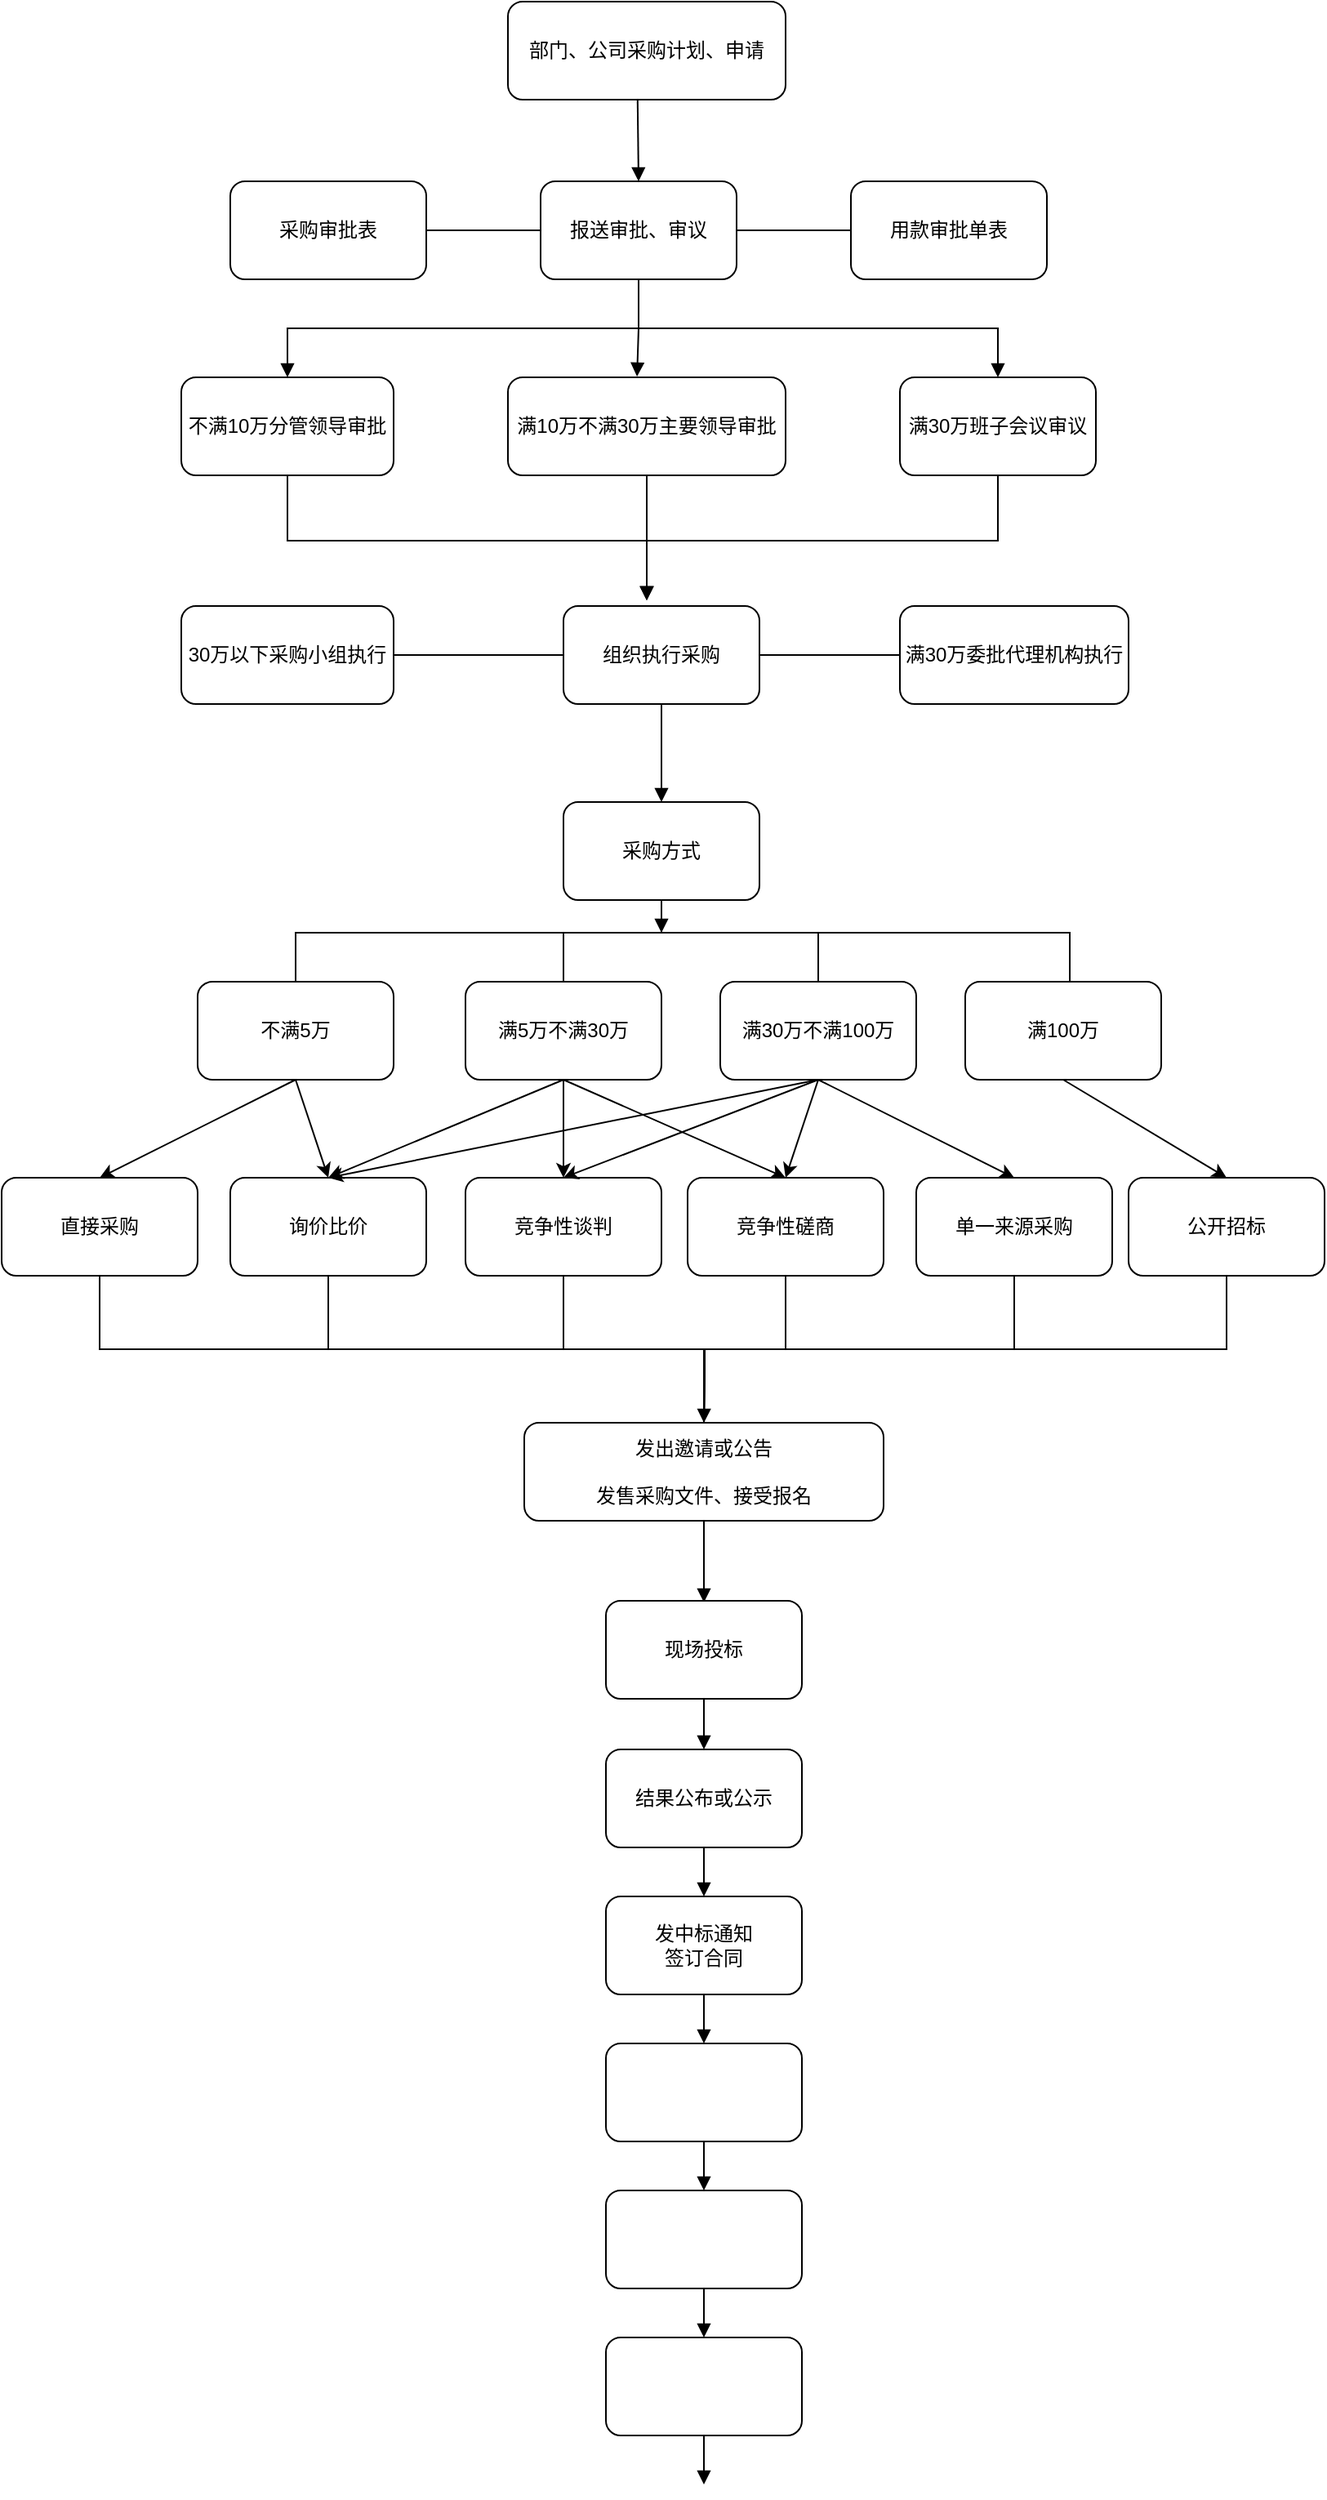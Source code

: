 <mxfile version="20.5.3" type="github">
  <diagram id="T3blW-LhDLURtOs-l3T_" name="第 1 页">
    <mxGraphModel dx="1426" dy="826" grid="1" gridSize="10" guides="1" tooltips="1" connect="1" arrows="1" fold="1" page="1" pageScale="1" pageWidth="827" pageHeight="1169" math="0" shadow="0">
      <root>
        <mxCell id="0" />
        <mxCell id="1" parent="0" />
        <mxCell id="5AFHOJudG9bfwEePMLhu-1" value="部门、公司采购计划、申请" style="rounded=1;whiteSpace=wrap;html=1;" vertex="1" parent="1">
          <mxGeometry x="320" y="130" width="170" height="60" as="geometry" />
        </mxCell>
        <mxCell id="5AFHOJudG9bfwEePMLhu-2" value="" style="endArrow=block;html=1;rounded=0;exitX=0.467;exitY=1;exitDx=0;exitDy=0;exitPerimeter=0;entryX=0.5;entryY=0;entryDx=0;entryDy=0;endFill=1;" edge="1" parent="1" source="5AFHOJudG9bfwEePMLhu-1" target="5AFHOJudG9bfwEePMLhu-4">
          <mxGeometry width="50" height="50" relative="1" as="geometry">
            <mxPoint x="400" y="200" as="sourcePoint" />
            <mxPoint x="400.033" y="210" as="targetPoint" />
          </mxGeometry>
        </mxCell>
        <mxCell id="5AFHOJudG9bfwEePMLhu-10" style="edgeStyle=orthogonalEdgeStyle;rounded=0;orthogonalLoop=1;jettySize=auto;html=1;exitX=1;exitY=0.5;exitDx=0;exitDy=0;entryX=0;entryY=0.5;entryDx=0;entryDy=0;endArrow=none;endFill=0;" edge="1" parent="1" source="5AFHOJudG9bfwEePMLhu-4" target="5AFHOJudG9bfwEePMLhu-6">
          <mxGeometry relative="1" as="geometry" />
        </mxCell>
        <mxCell id="5AFHOJudG9bfwEePMLhu-15" style="edgeStyle=orthogonalEdgeStyle;rounded=0;orthogonalLoop=1;jettySize=auto;html=1;exitX=0.5;exitY=1;exitDx=0;exitDy=0;entryX=0.5;entryY=0;entryDx=0;entryDy=0;endArrow=block;endFill=1;" edge="1" parent="1" source="5AFHOJudG9bfwEePMLhu-4" target="5AFHOJudG9bfwEePMLhu-12">
          <mxGeometry relative="1" as="geometry" />
        </mxCell>
        <mxCell id="5AFHOJudG9bfwEePMLhu-16" style="edgeStyle=orthogonalEdgeStyle;rounded=0;orthogonalLoop=1;jettySize=auto;html=1;exitX=0.5;exitY=1;exitDx=0;exitDy=0;entryX=0.465;entryY=-0.008;entryDx=0;entryDy=0;entryPerimeter=0;endArrow=block;endFill=1;" edge="1" parent="1" source="5AFHOJudG9bfwEePMLhu-4" target="5AFHOJudG9bfwEePMLhu-11">
          <mxGeometry relative="1" as="geometry" />
        </mxCell>
        <mxCell id="5AFHOJudG9bfwEePMLhu-17" style="edgeStyle=orthogonalEdgeStyle;rounded=0;orthogonalLoop=1;jettySize=auto;html=1;exitX=0.5;exitY=1;exitDx=0;exitDy=0;entryX=0.5;entryY=0;entryDx=0;entryDy=0;endArrow=block;endFill=1;" edge="1" parent="1" source="5AFHOJudG9bfwEePMLhu-4" target="5AFHOJudG9bfwEePMLhu-13">
          <mxGeometry relative="1" as="geometry" />
        </mxCell>
        <mxCell id="5AFHOJudG9bfwEePMLhu-4" value="报送审批、审议" style="rounded=1;whiteSpace=wrap;html=1;" vertex="1" parent="1">
          <mxGeometry x="340" y="240" width="120" height="60" as="geometry" />
        </mxCell>
        <mxCell id="5AFHOJudG9bfwEePMLhu-9" style="edgeStyle=orthogonalEdgeStyle;rounded=0;orthogonalLoop=1;jettySize=auto;html=1;exitX=1;exitY=0.5;exitDx=0;exitDy=0;entryX=0;entryY=0.5;entryDx=0;entryDy=0;endArrow=none;endFill=0;" edge="1" parent="1" source="5AFHOJudG9bfwEePMLhu-5" target="5AFHOJudG9bfwEePMLhu-4">
          <mxGeometry relative="1" as="geometry" />
        </mxCell>
        <mxCell id="5AFHOJudG9bfwEePMLhu-5" value="采购审批表" style="rounded=1;whiteSpace=wrap;html=1;" vertex="1" parent="1">
          <mxGeometry x="150" y="240" width="120" height="60" as="geometry" />
        </mxCell>
        <mxCell id="5AFHOJudG9bfwEePMLhu-6" value="用款审批单表" style="rounded=1;whiteSpace=wrap;html=1;" vertex="1" parent="1">
          <mxGeometry x="530" y="240" width="120" height="60" as="geometry" />
        </mxCell>
        <mxCell id="5AFHOJudG9bfwEePMLhu-22" style="edgeStyle=orthogonalEdgeStyle;rounded=0;orthogonalLoop=1;jettySize=auto;html=1;exitX=0.5;exitY=1;exitDx=0;exitDy=0;entryX=0.425;entryY=-0.058;entryDx=0;entryDy=0;entryPerimeter=0;endArrow=block;endFill=1;" edge="1" parent="1" source="5AFHOJudG9bfwEePMLhu-11" target="5AFHOJudG9bfwEePMLhu-18">
          <mxGeometry relative="1" as="geometry" />
        </mxCell>
        <mxCell id="5AFHOJudG9bfwEePMLhu-11" value="满10万不满30万主要领导审批" style="rounded=1;whiteSpace=wrap;html=1;" vertex="1" parent="1">
          <mxGeometry x="320" y="360" width="170" height="60" as="geometry" />
        </mxCell>
        <mxCell id="5AFHOJudG9bfwEePMLhu-23" style="edgeStyle=orthogonalEdgeStyle;rounded=0;orthogonalLoop=1;jettySize=auto;html=1;exitX=0.5;exitY=1;exitDx=0;exitDy=0;entryX=0.425;entryY=-0.058;entryDx=0;entryDy=0;entryPerimeter=0;endArrow=block;endFill=1;" edge="1" parent="1" source="5AFHOJudG9bfwEePMLhu-12" target="5AFHOJudG9bfwEePMLhu-18">
          <mxGeometry relative="1" as="geometry" />
        </mxCell>
        <mxCell id="5AFHOJudG9bfwEePMLhu-12" value="不满10万分管领导审批" style="rounded=1;whiteSpace=wrap;html=1;" vertex="1" parent="1">
          <mxGeometry x="120" y="360" width="130" height="60" as="geometry" />
        </mxCell>
        <mxCell id="5AFHOJudG9bfwEePMLhu-24" style="edgeStyle=orthogonalEdgeStyle;rounded=0;orthogonalLoop=1;jettySize=auto;html=1;exitX=0.5;exitY=1;exitDx=0;exitDy=0;entryX=0.425;entryY=-0.058;entryDx=0;entryDy=0;entryPerimeter=0;endArrow=block;endFill=1;" edge="1" parent="1" source="5AFHOJudG9bfwEePMLhu-13" target="5AFHOJudG9bfwEePMLhu-18">
          <mxGeometry relative="1" as="geometry" />
        </mxCell>
        <mxCell id="5AFHOJudG9bfwEePMLhu-13" value="满30万班子会议审议" style="rounded=1;whiteSpace=wrap;html=1;" vertex="1" parent="1">
          <mxGeometry x="560" y="360" width="120" height="60" as="geometry" />
        </mxCell>
        <mxCell id="5AFHOJudG9bfwEePMLhu-28" style="edgeStyle=orthogonalEdgeStyle;rounded=0;orthogonalLoop=1;jettySize=auto;html=1;exitX=1;exitY=0.5;exitDx=0;exitDy=0;entryX=0;entryY=0.5;entryDx=0;entryDy=0;endArrow=none;endFill=0;" edge="1" parent="1" source="5AFHOJudG9bfwEePMLhu-18" target="5AFHOJudG9bfwEePMLhu-20">
          <mxGeometry relative="1" as="geometry" />
        </mxCell>
        <mxCell id="5AFHOJudG9bfwEePMLhu-30" style="edgeStyle=orthogonalEdgeStyle;rounded=0;orthogonalLoop=1;jettySize=auto;html=1;exitX=0.5;exitY=1;exitDx=0;exitDy=0;endArrow=block;endFill=1;" edge="1" parent="1" source="5AFHOJudG9bfwEePMLhu-18" target="5AFHOJudG9bfwEePMLhu-29">
          <mxGeometry relative="1" as="geometry" />
        </mxCell>
        <mxCell id="5AFHOJudG9bfwEePMLhu-18" value="组织执行采购" style="rounded=1;whiteSpace=wrap;html=1;" vertex="1" parent="1">
          <mxGeometry x="354" y="500" width="120" height="60" as="geometry" />
        </mxCell>
        <mxCell id="5AFHOJudG9bfwEePMLhu-27" style="edgeStyle=orthogonalEdgeStyle;rounded=0;orthogonalLoop=1;jettySize=auto;html=1;exitX=1;exitY=0.5;exitDx=0;exitDy=0;entryX=0;entryY=0.5;entryDx=0;entryDy=0;endArrow=none;endFill=0;" edge="1" parent="1" source="5AFHOJudG9bfwEePMLhu-19" target="5AFHOJudG9bfwEePMLhu-18">
          <mxGeometry relative="1" as="geometry" />
        </mxCell>
        <mxCell id="5AFHOJudG9bfwEePMLhu-19" value="30万以下采购小组执行" style="rounded=1;whiteSpace=wrap;html=1;" vertex="1" parent="1">
          <mxGeometry x="120" y="500" width="130" height="60" as="geometry" />
        </mxCell>
        <mxCell id="5AFHOJudG9bfwEePMLhu-20" value="满30万委批代理机构执行" style="rounded=1;whiteSpace=wrap;html=1;" vertex="1" parent="1">
          <mxGeometry x="560" y="500" width="140" height="60" as="geometry" />
        </mxCell>
        <mxCell id="5AFHOJudG9bfwEePMLhu-35" style="edgeStyle=orthogonalEdgeStyle;rounded=0;orthogonalLoop=1;jettySize=auto;html=1;exitX=0.5;exitY=1;exitDx=0;exitDy=0;endArrow=block;endFill=1;" edge="1" parent="1" source="5AFHOJudG9bfwEePMLhu-29">
          <mxGeometry relative="1" as="geometry">
            <mxPoint x="414" y="700" as="targetPoint" />
          </mxGeometry>
        </mxCell>
        <mxCell id="5AFHOJudG9bfwEePMLhu-29" value="采购方式" style="rounded=1;whiteSpace=wrap;html=1;" vertex="1" parent="1">
          <mxGeometry x="354" y="620" width="120" height="60" as="geometry" />
        </mxCell>
        <mxCell id="5AFHOJudG9bfwEePMLhu-36" style="edgeStyle=orthogonalEdgeStyle;rounded=0;orthogonalLoop=1;jettySize=auto;html=1;exitX=0.5;exitY=0;exitDx=0;exitDy=0;endArrow=none;endFill=0;entryX=0.5;entryY=1;entryDx=0;entryDy=0;" edge="1" parent="1" source="5AFHOJudG9bfwEePMLhu-31" target="5AFHOJudG9bfwEePMLhu-29">
          <mxGeometry relative="1" as="geometry">
            <mxPoint x="420" y="680" as="targetPoint" />
            <Array as="points">
              <mxPoint x="190" y="700" />
              <mxPoint x="414" y="700" />
            </Array>
          </mxGeometry>
        </mxCell>
        <mxCell id="5AFHOJudG9bfwEePMLhu-31" value="不满5万" style="rounded=1;whiteSpace=wrap;html=1;" vertex="1" parent="1">
          <mxGeometry x="130" y="730" width="120" height="60" as="geometry" />
        </mxCell>
        <mxCell id="5AFHOJudG9bfwEePMLhu-37" style="edgeStyle=orthogonalEdgeStyle;rounded=0;orthogonalLoop=1;jettySize=auto;html=1;exitX=0.5;exitY=0;exitDx=0;exitDy=0;endArrow=none;endFill=0;" edge="1" parent="1" source="5AFHOJudG9bfwEePMLhu-32">
          <mxGeometry relative="1" as="geometry">
            <mxPoint x="420" y="700" as="targetPoint" />
            <Array as="points">
              <mxPoint x="354" y="700" />
            </Array>
          </mxGeometry>
        </mxCell>
        <mxCell id="5AFHOJudG9bfwEePMLhu-32" value="满5万不满30万" style="rounded=1;whiteSpace=wrap;html=1;" vertex="1" parent="1">
          <mxGeometry x="294" y="730" width="120" height="60" as="geometry" />
        </mxCell>
        <mxCell id="5AFHOJudG9bfwEePMLhu-39" style="edgeStyle=orthogonalEdgeStyle;rounded=0;orthogonalLoop=1;jettySize=auto;html=1;exitX=0.5;exitY=0;exitDx=0;exitDy=0;endArrow=none;endFill=0;entryX=0.5;entryY=1;entryDx=0;entryDy=0;" edge="1" parent="1" source="5AFHOJudG9bfwEePMLhu-33" target="5AFHOJudG9bfwEePMLhu-29">
          <mxGeometry relative="1" as="geometry">
            <mxPoint x="420" y="690" as="targetPoint" />
            <Array as="points">
              <mxPoint x="510" y="700" />
              <mxPoint x="414" y="700" />
            </Array>
          </mxGeometry>
        </mxCell>
        <mxCell id="5AFHOJudG9bfwEePMLhu-33" value="满30万不满100万" style="rounded=1;whiteSpace=wrap;html=1;" vertex="1" parent="1">
          <mxGeometry x="450" y="730" width="120" height="60" as="geometry" />
        </mxCell>
        <mxCell id="5AFHOJudG9bfwEePMLhu-40" style="edgeStyle=orthogonalEdgeStyle;rounded=0;orthogonalLoop=1;jettySize=auto;html=1;exitX=0.5;exitY=0;exitDx=0;exitDy=0;endArrow=none;endFill=0;" edge="1" parent="1">
          <mxGeometry relative="1" as="geometry">
            <mxPoint x="414" y="680" as="targetPoint" />
            <mxPoint x="664" y="730" as="sourcePoint" />
            <Array as="points">
              <mxPoint x="664" y="700" />
              <mxPoint x="414" y="700" />
            </Array>
          </mxGeometry>
        </mxCell>
        <mxCell id="5AFHOJudG9bfwEePMLhu-34" value="满100万" style="rounded=1;whiteSpace=wrap;html=1;" vertex="1" parent="1">
          <mxGeometry x="600" y="730" width="120" height="60" as="geometry" />
        </mxCell>
        <mxCell id="5AFHOJudG9bfwEePMLhu-49" style="edgeStyle=orthogonalEdgeStyle;rounded=0;orthogonalLoop=1;jettySize=auto;html=1;exitX=0.5;exitY=1;exitDx=0;exitDy=0;endArrow=none;endFill=0;" edge="1" parent="1" source="5AFHOJudG9bfwEePMLhu-42" target="5AFHOJudG9bfwEePMLhu-48">
          <mxGeometry relative="1" as="geometry" />
        </mxCell>
        <mxCell id="5AFHOJudG9bfwEePMLhu-42" value="直接采购" style="rounded=1;whiteSpace=wrap;html=1;" vertex="1" parent="1">
          <mxGeometry x="10" y="850" width="120" height="60" as="geometry" />
        </mxCell>
        <mxCell id="5AFHOJudG9bfwEePMLhu-50" style="edgeStyle=orthogonalEdgeStyle;rounded=0;orthogonalLoop=1;jettySize=auto;html=1;exitX=0.5;exitY=1;exitDx=0;exitDy=0;endArrow=none;endFill=0;" edge="1" parent="1" source="5AFHOJudG9bfwEePMLhu-43">
          <mxGeometry relative="1" as="geometry">
            <mxPoint x="440" y="1000" as="targetPoint" />
          </mxGeometry>
        </mxCell>
        <mxCell id="5AFHOJudG9bfwEePMLhu-43" value="询价比价" style="rounded=1;whiteSpace=wrap;html=1;" vertex="1" parent="1">
          <mxGeometry x="150" y="850" width="120" height="60" as="geometry" />
        </mxCell>
        <mxCell id="5AFHOJudG9bfwEePMLhu-51" style="edgeStyle=orthogonalEdgeStyle;rounded=0;orthogonalLoop=1;jettySize=auto;html=1;exitX=0.5;exitY=1;exitDx=0;exitDy=0;endArrow=none;endFill=0;" edge="1" parent="1" source="5AFHOJudG9bfwEePMLhu-44">
          <mxGeometry relative="1" as="geometry">
            <mxPoint x="440" y="1000" as="targetPoint" />
          </mxGeometry>
        </mxCell>
        <mxCell id="5AFHOJudG9bfwEePMLhu-44" value="竞争性谈判" style="rounded=1;whiteSpace=wrap;html=1;" vertex="1" parent="1">
          <mxGeometry x="294" y="850" width="120" height="60" as="geometry" />
        </mxCell>
        <mxCell id="5AFHOJudG9bfwEePMLhu-52" style="edgeStyle=orthogonalEdgeStyle;rounded=0;orthogonalLoop=1;jettySize=auto;html=1;exitX=0.5;exitY=1;exitDx=0;exitDy=0;entryX=0.5;entryY=0;entryDx=0;entryDy=0;endArrow=none;endFill=0;" edge="1" parent="1" source="5AFHOJudG9bfwEePMLhu-45" target="5AFHOJudG9bfwEePMLhu-48">
          <mxGeometry relative="1" as="geometry" />
        </mxCell>
        <mxCell id="5AFHOJudG9bfwEePMLhu-45" value="竞争性磋商" style="rounded=1;whiteSpace=wrap;html=1;" vertex="1" parent="1">
          <mxGeometry x="430" y="850" width="120" height="60" as="geometry" />
        </mxCell>
        <mxCell id="5AFHOJudG9bfwEePMLhu-53" style="edgeStyle=orthogonalEdgeStyle;rounded=0;orthogonalLoop=1;jettySize=auto;html=1;exitX=0.5;exitY=1;exitDx=0;exitDy=0;endArrow=none;endFill=0;" edge="1" parent="1" source="5AFHOJudG9bfwEePMLhu-46">
          <mxGeometry relative="1" as="geometry">
            <mxPoint x="440" y="1000" as="targetPoint" />
          </mxGeometry>
        </mxCell>
        <mxCell id="5AFHOJudG9bfwEePMLhu-46" value="单一来源采购" style="rounded=1;whiteSpace=wrap;html=1;" vertex="1" parent="1">
          <mxGeometry x="570" y="850" width="120" height="60" as="geometry" />
        </mxCell>
        <mxCell id="5AFHOJudG9bfwEePMLhu-54" style="edgeStyle=orthogonalEdgeStyle;rounded=0;orthogonalLoop=1;jettySize=auto;html=1;exitX=0.5;exitY=1;exitDx=0;exitDy=0;endArrow=block;endFill=1;" edge="1" parent="1" source="5AFHOJudG9bfwEePMLhu-47">
          <mxGeometry relative="1" as="geometry">
            <mxPoint x="440" y="1000" as="targetPoint" />
          </mxGeometry>
        </mxCell>
        <mxCell id="5AFHOJudG9bfwEePMLhu-47" value="公开招标" style="rounded=1;whiteSpace=wrap;html=1;" vertex="1" parent="1">
          <mxGeometry x="700" y="850" width="120" height="60" as="geometry" />
        </mxCell>
        <mxCell id="5AFHOJudG9bfwEePMLhu-72" style="edgeStyle=orthogonalEdgeStyle;rounded=0;orthogonalLoop=1;jettySize=auto;html=1;exitX=0.5;exitY=1;exitDx=0;exitDy=0;endArrow=block;endFill=1;" edge="1" parent="1" source="5AFHOJudG9bfwEePMLhu-48">
          <mxGeometry relative="1" as="geometry">
            <mxPoint x="440" y="1110" as="targetPoint" />
          </mxGeometry>
        </mxCell>
        <mxCell id="5AFHOJudG9bfwEePMLhu-48" value="发出邀请或公告&lt;br&gt;&lt;br&gt;发售采购文件、接受报名" style="rounded=1;whiteSpace=wrap;html=1;" vertex="1" parent="1">
          <mxGeometry x="330" y="1000" width="220" height="60" as="geometry" />
        </mxCell>
        <mxCell id="5AFHOJudG9bfwEePMLhu-62" value="" style="endArrow=classic;html=1;rounded=0;entryX=0.5;entryY=0;entryDx=0;entryDy=0;exitX=0.5;exitY=1;exitDx=0;exitDy=0;" edge="1" parent="1" source="5AFHOJudG9bfwEePMLhu-31" target="5AFHOJudG9bfwEePMLhu-42">
          <mxGeometry width="50" height="50" relative="1" as="geometry">
            <mxPoint x="260" y="730" as="sourcePoint" />
            <mxPoint x="310" y="680" as="targetPoint" />
          </mxGeometry>
        </mxCell>
        <mxCell id="5AFHOJudG9bfwEePMLhu-63" value="" style="endArrow=classic;html=1;rounded=0;entryX=0.5;entryY=0;entryDx=0;entryDy=0;exitX=0.5;exitY=1;exitDx=0;exitDy=0;" edge="1" parent="1" source="5AFHOJudG9bfwEePMLhu-31" target="5AFHOJudG9bfwEePMLhu-43">
          <mxGeometry width="50" height="50" relative="1" as="geometry">
            <mxPoint x="260" y="730" as="sourcePoint" />
            <mxPoint x="310" y="680" as="targetPoint" />
          </mxGeometry>
        </mxCell>
        <mxCell id="5AFHOJudG9bfwEePMLhu-64" value="" style="endArrow=classic;html=1;rounded=0;entryX=0.5;entryY=0;entryDx=0;entryDy=0;exitX=0.5;exitY=1;exitDx=0;exitDy=0;" edge="1" parent="1" source="5AFHOJudG9bfwEePMLhu-32" target="5AFHOJudG9bfwEePMLhu-43">
          <mxGeometry width="50" height="50" relative="1" as="geometry">
            <mxPoint x="260" y="730" as="sourcePoint" />
            <mxPoint x="310" y="680" as="targetPoint" />
          </mxGeometry>
        </mxCell>
        <mxCell id="5AFHOJudG9bfwEePMLhu-65" value="" style="endArrow=classic;html=1;rounded=0;entryX=0.5;entryY=0;entryDx=0;entryDy=0;exitX=0.5;exitY=1;exitDx=0;exitDy=0;" edge="1" parent="1" source="5AFHOJudG9bfwEePMLhu-32" target="5AFHOJudG9bfwEePMLhu-44">
          <mxGeometry width="50" height="50" relative="1" as="geometry">
            <mxPoint x="260" y="730" as="sourcePoint" />
            <mxPoint x="310" y="680" as="targetPoint" />
          </mxGeometry>
        </mxCell>
        <mxCell id="5AFHOJudG9bfwEePMLhu-66" value="" style="endArrow=classic;html=1;rounded=0;entryX=0.5;entryY=0;entryDx=0;entryDy=0;exitX=0.5;exitY=1;exitDx=0;exitDy=0;" edge="1" parent="1" source="5AFHOJudG9bfwEePMLhu-32" target="5AFHOJudG9bfwEePMLhu-45">
          <mxGeometry width="50" height="50" relative="1" as="geometry">
            <mxPoint x="260" y="730" as="sourcePoint" />
            <mxPoint x="310" y="680" as="targetPoint" />
          </mxGeometry>
        </mxCell>
        <mxCell id="5AFHOJudG9bfwEePMLhu-67" value="" style="endArrow=classic;html=1;rounded=0;exitX=0.5;exitY=1;exitDx=0;exitDy=0;" edge="1" parent="1" source="5AFHOJudG9bfwEePMLhu-33">
          <mxGeometry width="50" height="50" relative="1" as="geometry">
            <mxPoint x="260" y="730" as="sourcePoint" />
            <mxPoint x="210" y="850" as="targetPoint" />
          </mxGeometry>
        </mxCell>
        <mxCell id="5AFHOJudG9bfwEePMLhu-68" value="" style="endArrow=classic;html=1;rounded=0;entryX=0.5;entryY=0;entryDx=0;entryDy=0;exitX=0.5;exitY=1;exitDx=0;exitDy=0;" edge="1" parent="1" source="5AFHOJudG9bfwEePMLhu-33" target="5AFHOJudG9bfwEePMLhu-44">
          <mxGeometry width="50" height="50" relative="1" as="geometry">
            <mxPoint x="260" y="730" as="sourcePoint" />
            <mxPoint x="310" y="680" as="targetPoint" />
          </mxGeometry>
        </mxCell>
        <mxCell id="5AFHOJudG9bfwEePMLhu-69" value="" style="endArrow=classic;html=1;rounded=0;entryX=0.5;entryY=0;entryDx=0;entryDy=0;exitX=0.5;exitY=1;exitDx=0;exitDy=0;" edge="1" parent="1" source="5AFHOJudG9bfwEePMLhu-33" target="5AFHOJudG9bfwEePMLhu-45">
          <mxGeometry width="50" height="50" relative="1" as="geometry">
            <mxPoint x="260" y="730" as="sourcePoint" />
            <mxPoint x="310" y="680" as="targetPoint" />
          </mxGeometry>
        </mxCell>
        <mxCell id="5AFHOJudG9bfwEePMLhu-70" value="" style="endArrow=classic;html=1;rounded=0;entryX=0.5;entryY=0;entryDx=0;entryDy=0;exitX=0.5;exitY=1;exitDx=0;exitDy=0;" edge="1" parent="1" source="5AFHOJudG9bfwEePMLhu-33" target="5AFHOJudG9bfwEePMLhu-46">
          <mxGeometry width="50" height="50" relative="1" as="geometry">
            <mxPoint x="260" y="730" as="sourcePoint" />
            <mxPoint x="310" y="680" as="targetPoint" />
          </mxGeometry>
        </mxCell>
        <mxCell id="5AFHOJudG9bfwEePMLhu-71" value="" style="endArrow=classic;html=1;rounded=0;entryX=0.5;entryY=0;entryDx=0;entryDy=0;exitX=0.5;exitY=1;exitDx=0;exitDy=0;" edge="1" parent="1" source="5AFHOJudG9bfwEePMLhu-34" target="5AFHOJudG9bfwEePMLhu-47">
          <mxGeometry width="50" height="50" relative="1" as="geometry">
            <mxPoint x="260" y="730" as="sourcePoint" />
            <mxPoint x="310" y="680" as="targetPoint" />
          </mxGeometry>
        </mxCell>
        <mxCell id="5AFHOJudG9bfwEePMLhu-74" style="edgeStyle=orthogonalEdgeStyle;rounded=0;orthogonalLoop=1;jettySize=auto;html=1;exitX=0.5;exitY=1;exitDx=0;exitDy=0;endArrow=block;endFill=1;" edge="1" parent="1" source="5AFHOJudG9bfwEePMLhu-73">
          <mxGeometry relative="1" as="geometry">
            <mxPoint x="440" y="1200" as="targetPoint" />
          </mxGeometry>
        </mxCell>
        <mxCell id="5AFHOJudG9bfwEePMLhu-73" value="现场投标" style="rounded=1;whiteSpace=wrap;html=1;" vertex="1" parent="1">
          <mxGeometry x="380" y="1109" width="120" height="60" as="geometry" />
        </mxCell>
        <mxCell id="5AFHOJudG9bfwEePMLhu-76" style="edgeStyle=orthogonalEdgeStyle;rounded=0;orthogonalLoop=1;jettySize=auto;html=1;exitX=0.5;exitY=1;exitDx=0;exitDy=0;endArrow=block;endFill=1;" edge="1" parent="1" source="5AFHOJudG9bfwEePMLhu-75">
          <mxGeometry relative="1" as="geometry">
            <mxPoint x="440" y="1290" as="targetPoint" />
          </mxGeometry>
        </mxCell>
        <mxCell id="5AFHOJudG9bfwEePMLhu-75" value="结果公布或公示" style="rounded=1;whiteSpace=wrap;html=1;" vertex="1" parent="1">
          <mxGeometry x="380" y="1200" width="120" height="60" as="geometry" />
        </mxCell>
        <mxCell id="5AFHOJudG9bfwEePMLhu-77" style="edgeStyle=orthogonalEdgeStyle;rounded=0;orthogonalLoop=1;jettySize=auto;html=1;exitX=0.5;exitY=1;exitDx=0;exitDy=0;endArrow=block;endFill=1;" edge="1" parent="1" source="5AFHOJudG9bfwEePMLhu-78">
          <mxGeometry relative="1" as="geometry">
            <mxPoint x="440" y="1380" as="targetPoint" />
          </mxGeometry>
        </mxCell>
        <mxCell id="5AFHOJudG9bfwEePMLhu-78" value="发中标通知&lt;br&gt;签订合同" style="rounded=1;whiteSpace=wrap;html=1;" vertex="1" parent="1">
          <mxGeometry x="380" y="1290" width="120" height="60" as="geometry" />
        </mxCell>
        <mxCell id="5AFHOJudG9bfwEePMLhu-79" style="edgeStyle=orthogonalEdgeStyle;rounded=0;orthogonalLoop=1;jettySize=auto;html=1;exitX=0.5;exitY=1;exitDx=0;exitDy=0;endArrow=block;endFill=1;" edge="1" parent="1" source="5AFHOJudG9bfwEePMLhu-80">
          <mxGeometry relative="1" as="geometry">
            <mxPoint x="440" y="1470" as="targetPoint" />
          </mxGeometry>
        </mxCell>
        <mxCell id="5AFHOJudG9bfwEePMLhu-80" value="" style="rounded=1;whiteSpace=wrap;html=1;" vertex="1" parent="1">
          <mxGeometry x="380" y="1380" width="120" height="60" as="geometry" />
        </mxCell>
        <mxCell id="5AFHOJudG9bfwEePMLhu-81" style="edgeStyle=orthogonalEdgeStyle;rounded=0;orthogonalLoop=1;jettySize=auto;html=1;exitX=0.5;exitY=1;exitDx=0;exitDy=0;endArrow=block;endFill=1;" edge="1" parent="1" source="5AFHOJudG9bfwEePMLhu-82">
          <mxGeometry relative="1" as="geometry">
            <mxPoint x="440" y="1560" as="targetPoint" />
          </mxGeometry>
        </mxCell>
        <mxCell id="5AFHOJudG9bfwEePMLhu-82" value="" style="rounded=1;whiteSpace=wrap;html=1;" vertex="1" parent="1">
          <mxGeometry x="380" y="1470" width="120" height="60" as="geometry" />
        </mxCell>
        <mxCell id="5AFHOJudG9bfwEePMLhu-83" style="edgeStyle=orthogonalEdgeStyle;rounded=0;orthogonalLoop=1;jettySize=auto;html=1;exitX=0.5;exitY=1;exitDx=0;exitDy=0;endArrow=block;endFill=1;" edge="1" parent="1" source="5AFHOJudG9bfwEePMLhu-84">
          <mxGeometry relative="1" as="geometry">
            <mxPoint x="440" y="1650" as="targetPoint" />
          </mxGeometry>
        </mxCell>
        <mxCell id="5AFHOJudG9bfwEePMLhu-84" value="" style="rounded=1;whiteSpace=wrap;html=1;" vertex="1" parent="1">
          <mxGeometry x="380" y="1560" width="120" height="60" as="geometry" />
        </mxCell>
      </root>
    </mxGraphModel>
  </diagram>
</mxfile>

